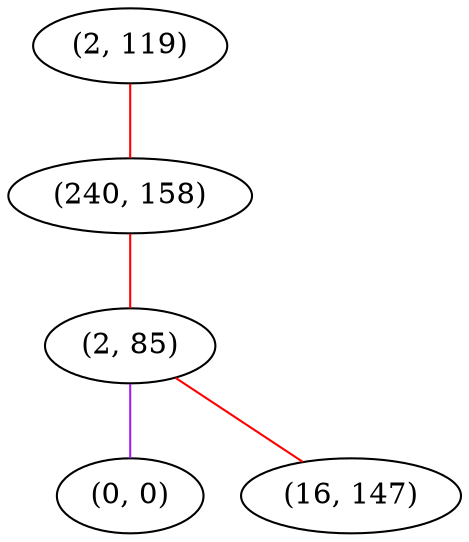 graph "" {
"(2, 119)";
"(240, 158)";
"(2, 85)";
"(0, 0)";
"(16, 147)";
"(2, 119)" -- "(240, 158)"  [color=red, key=0, weight=1];
"(240, 158)" -- "(2, 85)"  [color=red, key=0, weight=1];
"(2, 85)" -- "(16, 147)"  [color=red, key=0, weight=1];
"(2, 85)" -- "(0, 0)"  [color=purple, key=0, weight=4];
}
